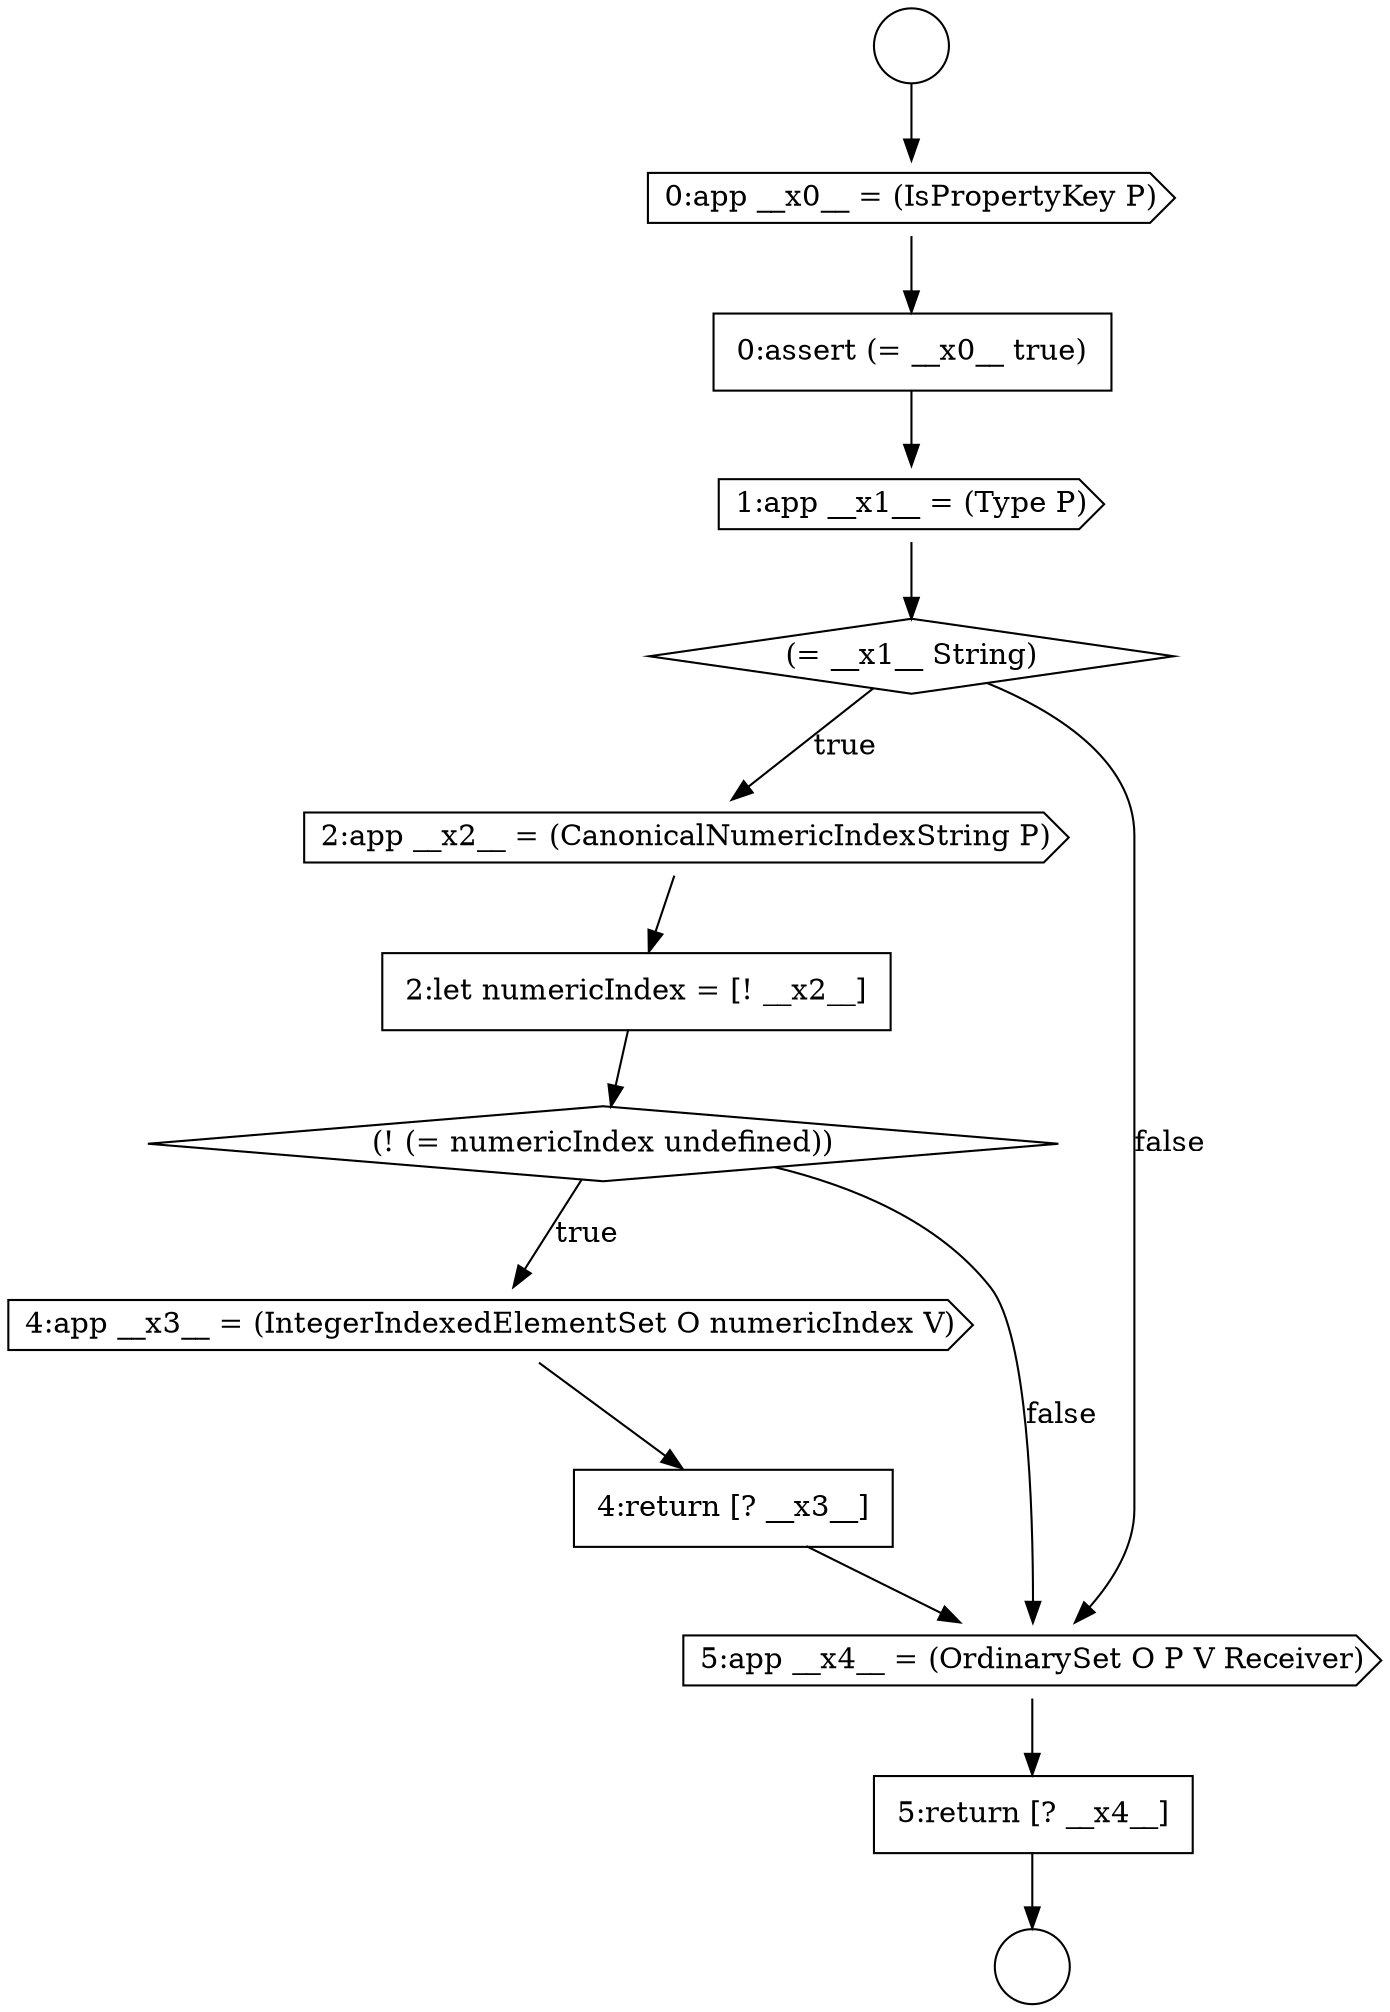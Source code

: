 digraph {
  node2480 [shape=cds, label=<<font color="black">2:app __x2__ = (CanonicalNumericIndexString P)</font>> color="black" fillcolor="white" style=filled]
  node2476 [shape=cds, label=<<font color="black">0:app __x0__ = (IsPropertyKey P)</font>> color="black" fillcolor="white" style=filled]
  node2483 [shape=cds, label=<<font color="black">4:app __x3__ = (IntegerIndexedElementSet O numericIndex V)</font>> color="black" fillcolor="white" style=filled]
  node2477 [shape=none, margin=0, label=<<font color="black">
    <table border="0" cellborder="1" cellspacing="0" cellpadding="10">
      <tr><td align="left">0:assert (= __x0__ true)</td></tr>
    </table>
  </font>> color="black" fillcolor="white" style=filled]
  node2482 [shape=diamond, label=<<font color="black">(! (= numericIndex undefined))</font>> color="black" fillcolor="white" style=filled]
  node2474 [shape=circle label=" " color="black" fillcolor="white" style=filled]
  node2478 [shape=cds, label=<<font color="black">1:app __x1__ = (Type P)</font>> color="black" fillcolor="white" style=filled]
  node2481 [shape=none, margin=0, label=<<font color="black">
    <table border="0" cellborder="1" cellspacing="0" cellpadding="10">
      <tr><td align="left">2:let numericIndex = [! __x2__]</td></tr>
    </table>
  </font>> color="black" fillcolor="white" style=filled]
  node2486 [shape=none, margin=0, label=<<font color="black">
    <table border="0" cellborder="1" cellspacing="0" cellpadding="10">
      <tr><td align="left">5:return [? __x4__]</td></tr>
    </table>
  </font>> color="black" fillcolor="white" style=filled]
  node2479 [shape=diamond, label=<<font color="black">(= __x1__ String)</font>> color="black" fillcolor="white" style=filled]
  node2475 [shape=circle label=" " color="black" fillcolor="white" style=filled]
  node2485 [shape=cds, label=<<font color="black">5:app __x4__ = (OrdinarySet O P V Receiver)</font>> color="black" fillcolor="white" style=filled]
  node2484 [shape=none, margin=0, label=<<font color="black">
    <table border="0" cellborder="1" cellspacing="0" cellpadding="10">
      <tr><td align="left">4:return [? __x3__]</td></tr>
    </table>
  </font>> color="black" fillcolor="white" style=filled]
  node2481 -> node2482 [ color="black"]
  node2484 -> node2485 [ color="black"]
  node2474 -> node2476 [ color="black"]
  node2477 -> node2478 [ color="black"]
  node2479 -> node2480 [label=<<font color="black">true</font>> color="black"]
  node2479 -> node2485 [label=<<font color="black">false</font>> color="black"]
  node2482 -> node2483 [label=<<font color="black">true</font>> color="black"]
  node2482 -> node2485 [label=<<font color="black">false</font>> color="black"]
  node2486 -> node2475 [ color="black"]
  node2476 -> node2477 [ color="black"]
  node2480 -> node2481 [ color="black"]
  node2485 -> node2486 [ color="black"]
  node2478 -> node2479 [ color="black"]
  node2483 -> node2484 [ color="black"]
}
